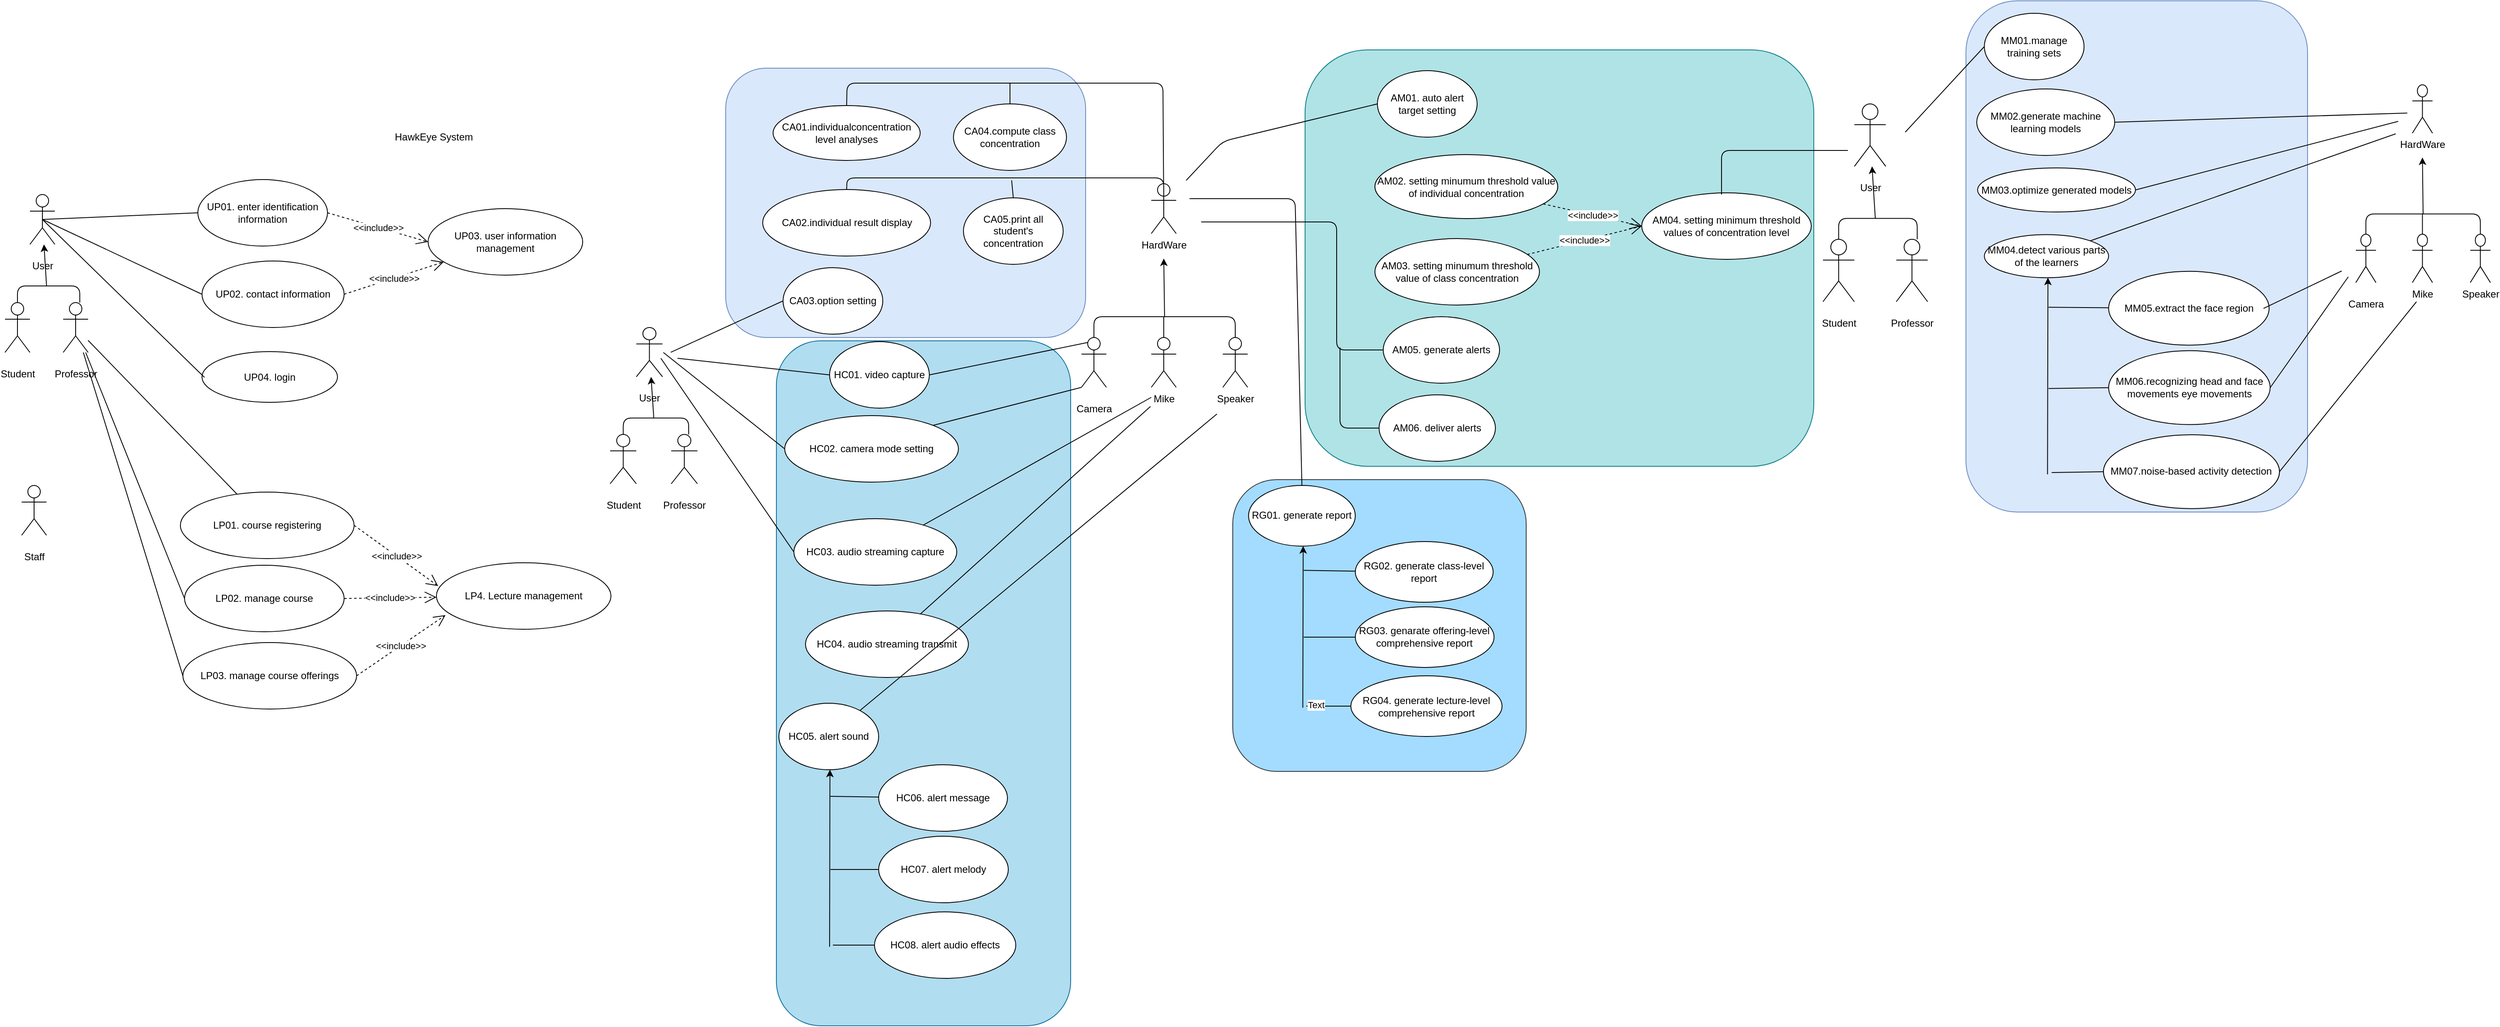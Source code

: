 <mxfile type="github" version="13.7.3">
  <diagram id="2uesMoYBQppb85EzikAu" name="Page-1">
    <mxGraphModel grid="0" dx="1422" dy="1161" gridSize="10" guides="1" tooltips="1" connect="1" arrows="1" fold="1" page="0" pageScale="1" pageWidth="827" pageHeight="1169" math="0" shadow="0" background="none">
      <root>
        <mxCell id="0" />
        <mxCell id="1" parent="0" />
        <mxCell value="" id="01HrcIv9IHzVNZrcpmlx-190" parent="1" style="rounded=1;whiteSpace=wrap;html=1;fillColor=#b0e3e6;strokeColor=#0e8088;" vertex="1">
          <mxGeometry as="geometry" height="501" width="612" x="1614" y="-4" />
        </mxCell>
        <mxCell value="" id="01HrcIv9IHzVNZrcpmlx-131" parent="1" style="rounded=1;whiteSpace=wrap;html=1;fillColor=#b1ddf0;strokeColor=#10739e;" vertex="1">
          <mxGeometry as="geometry" height="824" width="354" x="978" y="346" />
        </mxCell>
        <mxCell value="" id="01HrcIv9IHzVNZrcpmlx-130" parent="1" style="rounded=1;whiteSpace=wrap;html=1;fillColor=#dae8fc;strokeColor=#6c8ebf;" vertex="1">
          <mxGeometry as="geometry" height="324" width="433" x="917" y="18" />
        </mxCell>
        <mxCell value="&lt;p&gt;Staff&lt;/p&gt;" id="01HrcIv9IHzVNZrcpmlx-1" parent="1" style="shape=umlActor;verticalLabelPosition=bottom;verticalAlign=top;html=1;outlineConnect=0;" vertex="1">
          <mxGeometry as="geometry" height="60" width="30" x="70" y="520" />
        </mxCell>
        <mxCell value="" id="01HrcIv9IHzVNZrcpmlx-38" parent="1" style="group" vertex="1" connectable="0">
          <mxGeometry as="geometry" height="245" width="200" x="1345" y="157" />
        </mxCell>
        <mxCell value="Speaker" id="01HrcIv9IHzVNZrcpmlx-7" parent="01HrcIv9IHzVNZrcpmlx-38" style="shape=umlActor;verticalLabelPosition=bottom;verticalAlign=top;html=1;outlineConnect=0;" vertex="1">
          <mxGeometry as="geometry" height="60" width="30" x="170" y="185" />
        </mxCell>
        <mxCell value="Mike" id="01HrcIv9IHzVNZrcpmlx-8" parent="01HrcIv9IHzVNZrcpmlx-38" style="shape=umlActor;verticalLabelPosition=bottom;verticalAlign=top;html=1;outlineConnect=0;" vertex="1">
          <mxGeometry as="geometry" height="60" width="30" x="84" y="185" />
        </mxCell>
        <mxCell value="&lt;p&gt;Camera&lt;/p&gt;" id="01HrcIv9IHzVNZrcpmlx-9" parent="01HrcIv9IHzVNZrcpmlx-38" style="shape=umlActor;verticalLabelPosition=bottom;verticalAlign=top;html=1;outlineConnect=0;" vertex="1">
          <mxGeometry as="geometry" height="60" width="30" y="185" />
        </mxCell>
        <mxCell value="HardWare" id="01HrcIv9IHzVNZrcpmlx-13" parent="01HrcIv9IHzVNZrcpmlx-38" style="shape=umlActor;verticalLabelPosition=bottom;verticalAlign=top;html=1;outlineConnect=0;" vertex="1">
          <mxGeometry as="geometry" height="60" width="30" x="84" />
        </mxCell>
        <mxCell value="" id="01HrcIv9IHzVNZrcpmlx-31" parent="01HrcIv9IHzVNZrcpmlx-38" style="endArrow=none;html=1;exitX=0.5;exitY=0;exitDx=0;exitDy=0;exitPerimeter=0;" source="01HrcIv9IHzVNZrcpmlx-8" edge="1">
          <mxGeometry as="geometry" height="50" width="50" relative="1">
            <mxPoint as="sourcePoint" x="60" y="-40" />
            <mxPoint as="targetPoint" x="99" y="160" />
          </mxGeometry>
        </mxCell>
        <mxCell value="" id="01HrcIv9IHzVNZrcpmlx-33" parent="01HrcIv9IHzVNZrcpmlx-38" style="endArrow=none;html=1;exitX=0.5;exitY=0;exitDx=0;exitDy=0;exitPerimeter=0;entryX=0.5;entryY=0;entryDx=0;entryDy=0;entryPerimeter=0;" target="01HrcIv9IHzVNZrcpmlx-7" source="01HrcIv9IHzVNZrcpmlx-9" edge="1">
          <mxGeometry as="geometry" height="50" width="50" relative="1">
            <mxPoint as="sourcePoint" x="60" y="-40" />
            <mxPoint as="targetPoint" x="110" y="-90" />
            <Array as="points">
              <mxPoint x="15" y="160" />
              <mxPoint x="185" y="160" />
            </Array>
          </mxGeometry>
        </mxCell>
        <mxCell value="" id="01HrcIv9IHzVNZrcpmlx-37" parent="01HrcIv9IHzVNZrcpmlx-38" style="endArrow=classic;html=1;" edge="1">
          <mxGeometry as="geometry" height="50" width="50" relative="1">
            <mxPoint as="sourcePoint" x="100" y="160" />
            <mxPoint as="targetPoint" x="99" y="90" />
          </mxGeometry>
        </mxCell>
        <mxCell value="" id="01HrcIv9IHzVNZrcpmlx-50" parent="1" style="group" vertex="1" connectable="0">
          <mxGeometry as="geometry" height="190" width="100" x="50" y="170" />
        </mxCell>
        <mxCell value="&lt;p&gt;Student&lt;/p&gt;" id="01HrcIv9IHzVNZrcpmlx-3" parent="01HrcIv9IHzVNZrcpmlx-50" style="shape=umlActor;verticalLabelPosition=bottom;verticalAlign=top;html=1;outlineConnect=0;" vertex="1">
          <mxGeometry as="geometry" height="60" width="30" y="130" />
        </mxCell>
        <mxCell value="&lt;p&gt;Professor&lt;/p&gt;&lt;p&gt;&lt;br&gt;&lt;/p&gt;" id="01HrcIv9IHzVNZrcpmlx-4" parent="01HrcIv9IHzVNZrcpmlx-50" style="shape=umlActor;verticalLabelPosition=bottom;verticalAlign=top;html=1;outlineConnect=0;" vertex="1">
          <mxGeometry as="geometry" height="60" width="30" x="70" y="130" />
        </mxCell>
        <mxCell value="&lt;p&gt;User&lt;br&gt;&lt;/p&gt;" id="01HrcIv9IHzVNZrcpmlx-43" parent="01HrcIv9IHzVNZrcpmlx-50" style="shape=umlActor;verticalLabelPosition=bottom;verticalAlign=top;html=1;outlineConnect=0;" vertex="1">
          <mxGeometry as="geometry" height="60" width="30" x="30" />
        </mxCell>
        <mxCell value="" id="01HrcIv9IHzVNZrcpmlx-44" parent="01HrcIv9IHzVNZrcpmlx-50" style="endArrow=none;html=1;exitX=0.5;exitY=0;exitDx=0;exitDy=0;exitPerimeter=0;" source="01HrcIv9IHzVNZrcpmlx-3" edge="1">
          <mxGeometry as="geometry" height="50" width="50" relative="1">
            <mxPoint as="sourcePoint" x="340" y="190" />
            <mxPoint as="targetPoint" x="90" y="130" />
            <Array as="points">
              <mxPoint x="15" y="110" />
              <mxPoint x="90" y="110" />
            </Array>
          </mxGeometry>
        </mxCell>
        <mxCell value="" id="01HrcIv9IHzVNZrcpmlx-45" parent="01HrcIv9IHzVNZrcpmlx-50" style="endArrow=classic;html=1;" target="01HrcIv9IHzVNZrcpmlx-43" edge="1">
          <mxGeometry as="geometry" height="50" width="50" relative="1">
            <mxPoint as="sourcePoint" x="50" y="110" />
            <mxPoint as="targetPoint" x="60" y="70" />
          </mxGeometry>
        </mxCell>
        <mxCell value="HawkEye System" id="01HrcIv9IHzVNZrcpmlx-51" parent="1" style="text;html=1;strokeColor=none;fillColor=none;align=center;verticalAlign=middle;whiteSpace=wrap;rounded=0;" vertex="1">
          <mxGeometry as="geometry" height="20" width="146" x="493" y="91" />
        </mxCell>
        <mxCell value="UP01. enter identification information" id="01HrcIv9IHzVNZrcpmlx-52" parent="1" style="ellipse;whiteSpace=wrap;html=1;" vertex="1">
          <mxGeometry as="geometry" height="80" width="156" x="282" y="152" />
        </mxCell>
        <mxCell value="" id="01HrcIv9IHzVNZrcpmlx-53" parent="1" style="endArrow=none;html=1;entryX=0;entryY=0.5;entryDx=0;entryDy=0;exitX=0.5;exitY=0.5;exitDx=0;exitDy=0;exitPerimeter=0;" target="01HrcIv9IHzVNZrcpmlx-52" source="01HrcIv9IHzVNZrcpmlx-43" edge="1">
          <mxGeometry as="geometry" height="50" width="50" relative="1">
            <mxPoint as="sourcePoint" x="101" y="200" />
            <mxPoint as="targetPoint" x="481" y="363" />
          </mxGeometry>
        </mxCell>
        <mxCell value="UP02. contact information" id="01HrcIv9IHzVNZrcpmlx-54" parent="1" style="ellipse;whiteSpace=wrap;html=1;" vertex="1">
          <mxGeometry as="geometry" height="80" width="171" x="287" y="250" />
        </mxCell>
        <mxCell value="UP04. login" id="01HrcIv9IHzVNZrcpmlx-55" parent="1" style="ellipse;whiteSpace=wrap;html=1;" vertex="1">
          <mxGeometry as="geometry" height="61" width="163" x="287" y="359" />
        </mxCell>
        <mxCell value="UP03. user information management" id="01HrcIv9IHzVNZrcpmlx-56" parent="1" style="ellipse;whiteSpace=wrap;html=1;" vertex="1">
          <mxGeometry as="geometry" height="80" width="186" x="559" y="187" />
        </mxCell>
        <mxCell value="&amp;lt;&amp;lt;include&amp;gt;&amp;gt;" id="01HrcIv9IHzVNZrcpmlx-58" parent="1" style="endArrow=open;endSize=12;dashed=1;html=1;entryX=0;entryY=0.5;entryDx=0;entryDy=0;exitX=1;exitY=0.5;exitDx=0;exitDy=0;" target="01HrcIv9IHzVNZrcpmlx-56" source="01HrcIv9IHzVNZrcpmlx-52" edge="1">
          <mxGeometry as="geometry" width="160" relative="1">
            <mxPoint as="sourcePoint" x="443" y="215" />
            <mxPoint as="targetPoint" x="490" y="328" />
          </mxGeometry>
        </mxCell>
        <mxCell value="&amp;lt;&amp;lt;include&amp;gt;&amp;gt;" id="01HrcIv9IHzVNZrcpmlx-60" parent="1" style="endArrow=open;endSize=12;dashed=1;html=1;exitX=1;exitY=0.5;exitDx=0;exitDy=0;" target="01HrcIv9IHzVNZrcpmlx-56" source="01HrcIv9IHzVNZrcpmlx-54" edge="1">
          <mxGeometry as="geometry" width="160" relative="1">
            <mxPoint as="sourcePoint" x="463" y="235" />
            <mxPoint as="targetPoint" x="536" y="307" />
          </mxGeometry>
        </mxCell>
        <mxCell value="" id="01HrcIv9IHzVNZrcpmlx-61" parent="1" style="endArrow=none;html=1;entryX=0;entryY=0.5;entryDx=0;entryDy=0;exitX=0.5;exitY=0.5;exitDx=0;exitDy=0;exitPerimeter=0;" target="01HrcIv9IHzVNZrcpmlx-54" source="01HrcIv9IHzVNZrcpmlx-43" edge="1">
          <mxGeometry as="geometry" height="50" width="50" relative="1">
            <mxPoint as="sourcePoint" x="142" y="221" />
            <mxPoint as="targetPoint" x="292" y="202" />
          </mxGeometry>
        </mxCell>
        <mxCell value="" id="01HrcIv9IHzVNZrcpmlx-62" parent="1" style="endArrow=none;html=1;" edge="1">
          <mxGeometry as="geometry" height="50" width="50" relative="1">
            <mxPoint as="sourcePoint" x="95" y="200" />
            <mxPoint as="targetPoint" x="290" y="390" />
          </mxGeometry>
        </mxCell>
        <mxCell value="LP01. course registering" id="01HrcIv9IHzVNZrcpmlx-63" parent="1" style="ellipse;whiteSpace=wrap;html=1;" vertex="1">
          <mxGeometry as="geometry" height="80" width="209" x="261" y="528" />
        </mxCell>
        <mxCell value="" id="01HrcIv9IHzVNZrcpmlx-64" parent="1" style="endArrow=none;html=1;" target="01HrcIv9IHzVNZrcpmlx-63" source="01HrcIv9IHzVNZrcpmlx-4" edge="1">
          <mxGeometry as="geometry" height="50" width="50" relative="1">
            <mxPoint as="sourcePoint" x="431" y="413" />
            <mxPoint as="targetPoint" x="481" y="363" />
          </mxGeometry>
        </mxCell>
        <mxCell value="LP02. manage course" id="01HrcIv9IHzVNZrcpmlx-65" parent="1" style="ellipse;whiteSpace=wrap;html=1;" vertex="1">
          <mxGeometry as="geometry" height="80" width="192" x="266" y="616" />
        </mxCell>
        <mxCell value="LP03. manage course offerings" id="01HrcIv9IHzVNZrcpmlx-66" parent="1" style="ellipse;whiteSpace=wrap;html=1;" vertex="1">
          <mxGeometry as="geometry" height="80" width="209" x="264" y="709" />
        </mxCell>
        <mxCell value="LP4. Lecture management" id="01HrcIv9IHzVNZrcpmlx-67" parent="1" style="ellipse;whiteSpace=wrap;html=1;" vertex="1">
          <mxGeometry as="geometry" height="80" width="210" x="569" y="613" />
        </mxCell>
        <mxCell value="&amp;lt;&amp;lt;include&amp;gt;&amp;gt;" id="01HrcIv9IHzVNZrcpmlx-69" parent="1" style="endArrow=open;endSize=12;dashed=1;html=1;exitX=1;exitY=0.5;exitDx=0;exitDy=0;entryX=0.01;entryY=0.35;entryDx=0;entryDy=0;entryPerimeter=0;" target="01HrcIv9IHzVNZrcpmlx-67" source="01HrcIv9IHzVNZrcpmlx-63" edge="1">
          <mxGeometry as="geometry" width="160" relative="1">
            <mxPoint as="sourcePoint" x="448" y="202" />
            <mxPoint as="targetPoint" x="569" y="237" />
          </mxGeometry>
        </mxCell>
        <mxCell value="&amp;lt;&amp;lt;include&amp;gt;&amp;gt;" id="01HrcIv9IHzVNZrcpmlx-70" parent="1" style="endArrow=open;endSize=12;dashed=1;html=1;exitX=1;exitY=0.5;exitDx=0;exitDy=0;" target="01HrcIv9IHzVNZrcpmlx-67" source="01HrcIv9IHzVNZrcpmlx-65" edge="1">
          <mxGeometry as="geometry" width="160" relative="1">
            <mxPoint as="sourcePoint" x="480" y="578" />
            <mxPoint as="targetPoint" x="565.386" y="627.559" />
          </mxGeometry>
        </mxCell>
        <mxCell value="&amp;lt;&amp;lt;include&amp;gt;&amp;gt;" id="01HrcIv9IHzVNZrcpmlx-71" parent="1" style="endArrow=open;endSize=12;dashed=1;html=1;exitX=1;exitY=0.5;exitDx=0;exitDy=0;entryX=0.052;entryY=0.788;entryDx=0;entryDy=0;entryPerimeter=0;" target="01HrcIv9IHzVNZrcpmlx-67" source="01HrcIv9IHzVNZrcpmlx-66" edge="1">
          <mxGeometry as="geometry" width="160" relative="1">
            <mxPoint as="sourcePoint" x="468" y="666" />
            <mxPoint as="targetPoint" x="518.374" y="664.375" />
          </mxGeometry>
        </mxCell>
        <mxCell value="" id="01HrcIv9IHzVNZrcpmlx-72" parent="1" style="endArrow=none;html=1;entryX=0;entryY=0.5;entryDx=0;entryDy=0;" target="01HrcIv9IHzVNZrcpmlx-65" source="01HrcIv9IHzVNZrcpmlx-4" edge="1">
          <mxGeometry as="geometry" height="50" width="50" relative="1">
            <mxPoint as="sourcePoint" x="160" y="355.482" />
            <mxPoint as="targetPoint" x="339.245" y="540.484" />
          </mxGeometry>
        </mxCell>
        <mxCell value="" id="01HrcIv9IHzVNZrcpmlx-73" parent="1" style="endArrow=none;html=1;entryX=0;entryY=0.5;entryDx=0;entryDy=0;" target="01HrcIv9IHzVNZrcpmlx-66" source="01HrcIv9IHzVNZrcpmlx-4" edge="1">
          <mxGeometry as="geometry" height="50" width="50" relative="1">
            <mxPoint as="sourcePoint" x="157.055" y="370" />
            <mxPoint as="targetPoint" x="276" y="666" />
          </mxGeometry>
        </mxCell>
        <mxCell value="HC01. video capture" id="01HrcIv9IHzVNZrcpmlx-75" parent="1" style="ellipse;whiteSpace=wrap;html=1;" vertex="1">
          <mxGeometry as="geometry" height="80" width="120" x="1042" y="347" />
        </mxCell>
        <mxCell value="HC02. camera mode setting" id="01HrcIv9IHzVNZrcpmlx-76" parent="1" style="ellipse;whiteSpace=wrap;html=1;" vertex="1">
          <mxGeometry as="geometry" height="80" width="209" x="988" y="436" />
        </mxCell>
        <mxCell value="" id="01HrcIv9IHzVNZrcpmlx-77" parent="1" style="endArrow=none;html=1;exitX=1;exitY=0.5;exitDx=0;exitDy=0;entryX=0.25;entryY=0.1;entryDx=0;entryDy=0;entryPerimeter=0;" target="01HrcIv9IHzVNZrcpmlx-9" source="01HrcIv9IHzVNZrcpmlx-75" edge="1">
          <mxGeometry as="geometry" height="50" width="50" relative="1">
            <mxPoint as="sourcePoint" x="767" y="543" />
            <mxPoint as="targetPoint" x="1235" y="403" />
          </mxGeometry>
        </mxCell>
        <mxCell value="" id="01HrcIv9IHzVNZrcpmlx-78" parent="1" style="endArrow=none;html=1;exitX=0;exitY=0.5;exitDx=0;exitDy=0;" source="01HrcIv9IHzVNZrcpmlx-76" edge="1">
          <mxGeometry as="geometry" height="50" width="50" relative="1">
            <mxPoint as="sourcePoint" x="1347" y="632.85" />
            <mxPoint as="targetPoint" x="842" y="360" />
          </mxGeometry>
        </mxCell>
        <mxCell value="HC03. audio streaming capture" id="01HrcIv9IHzVNZrcpmlx-79" parent="1" style="ellipse;whiteSpace=wrap;html=1;" vertex="1">
          <mxGeometry as="geometry" height="80" width="196" x="999" y="560" />
        </mxCell>
        <mxCell value="HC04. audio streaming transmit" id="01HrcIv9IHzVNZrcpmlx-80" parent="1" style="ellipse;whiteSpace=wrap;html=1;" vertex="1">
          <mxGeometry as="geometry" height="80" width="196" x="1013" y="671" />
        </mxCell>
        <mxCell value="" id="01HrcIv9IHzVNZrcpmlx-81" parent="1" style="endArrow=none;html=1;" source="01HrcIv9IHzVNZrcpmlx-79" edge="1">
          <mxGeometry as="geometry" height="50" width="50" relative="1">
            <mxPoint as="sourcePoint" x="767" y="543" />
            <mxPoint as="targetPoint" x="1429" y="414" />
          </mxGeometry>
        </mxCell>
        <mxCell value="" id="01HrcIv9IHzVNZrcpmlx-82" parent="1" style="endArrow=none;html=1;" source="01HrcIv9IHzVNZrcpmlx-80" edge="1">
          <mxGeometry as="geometry" height="50" width="50" relative="1">
            <mxPoint as="sourcePoint" x="767" y="543" />
            <mxPoint as="targetPoint" x="1428" y="425" />
          </mxGeometry>
        </mxCell>
        <mxCell value="" id="01HrcIv9IHzVNZrcpmlx-92" parent="1" style="group" vertex="1" connectable="0">
          <mxGeometry as="geometry" height="331" width="285" x="981" y="782" />
        </mxCell>
        <mxCell value="HC06. alert message" id="01HrcIv9IHzVNZrcpmlx-83" parent="01HrcIv9IHzVNZrcpmlx-92" style="ellipse;whiteSpace=wrap;html=1;" vertex="1">
          <mxGeometry as="geometry" height="80" width="155" x="120" y="74" />
        </mxCell>
        <mxCell value="HC07. alert melody" id="01HrcIv9IHzVNZrcpmlx-84" parent="01HrcIv9IHzVNZrcpmlx-92" style="ellipse;whiteSpace=wrap;html=1;" vertex="1">
          <mxGeometry as="geometry" height="80" width="156" x="120" y="160" />
        </mxCell>
        <mxCell value="HC08. alert audio effects" id="01HrcIv9IHzVNZrcpmlx-85" parent="01HrcIv9IHzVNZrcpmlx-92" style="ellipse;whiteSpace=wrap;html=1;" vertex="1">
          <mxGeometry as="geometry" height="80" width="170" x="115" y="251" />
        </mxCell>
        <mxCell value="" id="01HrcIv9IHzVNZrcpmlx-91" parent="01HrcIv9IHzVNZrcpmlx-92" style="group" vertex="1" connectable="0">
          <mxGeometry as="geometry" height="293" width="120" />
        </mxCell>
        <mxCell value="HC05. alert sound" id="01HrcIv9IHzVNZrcpmlx-86" parent="01HrcIv9IHzVNZrcpmlx-91" style="ellipse;whiteSpace=wrap;html=1;" vertex="1">
          <mxGeometry as="geometry" height="80" width="120" />
        </mxCell>
        <mxCell value="" id="01HrcIv9IHzVNZrcpmlx-87" parent="01HrcIv9IHzVNZrcpmlx-91" style="endArrow=classic;html=1;" edge="1">
          <mxGeometry as="geometry" height="50" width="50" relative="1">
            <mxPoint as="sourcePoint" x="61" y="293" />
            <mxPoint as="targetPoint" x="61.423" y="79.989" />
          </mxGeometry>
        </mxCell>
        <mxCell value="" id="01HrcIv9IHzVNZrcpmlx-88" parent="01HrcIv9IHzVNZrcpmlx-91" style="endArrow=none;html=1;" target="01HrcIv9IHzVNZrcpmlx-83" edge="1">
          <mxGeometry as="geometry" height="50" width="50" relative="1">
            <mxPoint as="sourcePoint" x="62" y="112" />
            <mxPoint as="targetPoint" x="85" y="15" />
          </mxGeometry>
        </mxCell>
        <mxCell value="" id="01HrcIv9IHzVNZrcpmlx-89" parent="01HrcIv9IHzVNZrcpmlx-91" style="endArrow=none;html=1;entryX=0;entryY=0.5;entryDx=0;entryDy=0;" target="01HrcIv9IHzVNZrcpmlx-84" edge="1">
          <mxGeometry as="geometry" height="50" width="50" relative="1">
            <mxPoint as="sourcePoint" x="62" y="200" />
            <mxPoint as="targetPoint" x="130.019" y="122.983" />
          </mxGeometry>
        </mxCell>
        <mxCell value="" id="01HrcIv9IHzVNZrcpmlx-90" parent="01HrcIv9IHzVNZrcpmlx-91" style="endArrow=none;html=1;entryX=0;entryY=0.5;entryDx=0;entryDy=0;" target="01HrcIv9IHzVNZrcpmlx-85" edge="1">
          <mxGeometry as="geometry" height="50" width="50" relative="1">
            <mxPoint as="sourcePoint" x="65" y="291" />
            <mxPoint as="targetPoint" x="130" y="210" />
          </mxGeometry>
        </mxCell>
        <mxCell value="" id="01HrcIv9IHzVNZrcpmlx-93" parent="1" style="endArrow=none;html=1;" source="01HrcIv9IHzVNZrcpmlx-86" edge="1">
          <mxGeometry as="geometry" height="50" width="50" relative="1">
            <mxPoint as="sourcePoint" x="1151.396" y="682.973" />
            <mxPoint as="targetPoint" x="1508" y="434" />
          </mxGeometry>
        </mxCell>
        <mxCell value="" id="01HrcIv9IHzVNZrcpmlx-112" parent="1" style="group" vertex="1" connectable="0">
          <mxGeometry as="geometry" height="188" width="105" x="778" y="330" />
        </mxCell>
        <mxCell value="&lt;p&gt;Student&lt;/p&gt;" id="01HrcIv9IHzVNZrcpmlx-113" parent="01HrcIv9IHzVNZrcpmlx-112" style="shape=umlActor;verticalLabelPosition=bottom;verticalAlign=top;html=1;outlineConnect=0;" vertex="1">
          <mxGeometry as="geometry" height="59.368" width="31.5" y="128.632" />
        </mxCell>
        <mxCell value="&lt;p&gt;Professor&lt;/p&gt;&lt;p&gt;&lt;br&gt;&lt;/p&gt;" id="01HrcIv9IHzVNZrcpmlx-114" parent="01HrcIv9IHzVNZrcpmlx-112" style="shape=umlActor;verticalLabelPosition=bottom;verticalAlign=top;html=1;outlineConnect=0;" vertex="1">
          <mxGeometry as="geometry" height="59.368" width="31.5" x="73.5" y="128.632" />
        </mxCell>
        <mxCell value="&lt;p&gt;User&lt;br&gt;&lt;/p&gt;" id="01HrcIv9IHzVNZrcpmlx-115" parent="01HrcIv9IHzVNZrcpmlx-112" style="shape=umlActor;verticalLabelPosition=bottom;verticalAlign=top;html=1;outlineConnect=0;" vertex="1">
          <mxGeometry as="geometry" height="59.368" width="31.5" x="31.5" />
        </mxCell>
        <mxCell value="" id="01HrcIv9IHzVNZrcpmlx-116" parent="01HrcIv9IHzVNZrcpmlx-112" style="endArrow=none;html=1;exitX=0.5;exitY=0;exitDx=0;exitDy=0;exitPerimeter=0;" source="01HrcIv9IHzVNZrcpmlx-113" edge="1">
          <mxGeometry as="geometry" height="50" width="50" relative="1">
            <mxPoint as="sourcePoint" x="357.0" y="188" />
            <mxPoint as="targetPoint" x="94.5" y="128.632" />
            <Array as="points">
              <mxPoint x="15.75" y="108.842" />
              <mxPoint x="94.5" y="108.842" />
            </Array>
          </mxGeometry>
        </mxCell>
        <mxCell value="" id="01HrcIv9IHzVNZrcpmlx-117" parent="01HrcIv9IHzVNZrcpmlx-112" style="endArrow=classic;html=1;" target="01HrcIv9IHzVNZrcpmlx-115" edge="1">
          <mxGeometry as="geometry" height="50" width="50" relative="1">
            <mxPoint as="sourcePoint" x="52.5" y="108.842" />
            <mxPoint as="targetPoint" x="63" y="69.263" />
          </mxGeometry>
        </mxCell>
        <mxCell value="" id="01HrcIv9IHzVNZrcpmlx-118" parent="1" style="endArrow=none;html=1;exitX=0;exitY=0.5;exitDx=0;exitDy=0;" source="01HrcIv9IHzVNZrcpmlx-75" edge="1">
          <mxGeometry as="geometry" height="50" width="50" relative="1">
            <mxPoint as="sourcePoint" x="998" y="486" />
            <mxPoint as="targetPoint" x="859" y="367" />
          </mxGeometry>
        </mxCell>
        <mxCell value="" id="01HrcIv9IHzVNZrcpmlx-119" parent="1" style="endArrow=none;html=1;exitX=1;exitY=0;exitDx=0;exitDy=0;entryX=0;entryY=1;entryDx=0;entryDy=0;entryPerimeter=0;" target="01HrcIv9IHzVNZrcpmlx-9" source="01HrcIv9IHzVNZrcpmlx-76" edge="1">
          <mxGeometry as="geometry" height="50" width="50" relative="1">
            <mxPoint as="sourcePoint" x="998" y="486" />
            <mxPoint as="targetPoint" x="857" y="384" />
          </mxGeometry>
        </mxCell>
        <mxCell value="" id="01HrcIv9IHzVNZrcpmlx-120" parent="1" style="endArrow=none;html=1;exitX=0;exitY=0.5;exitDx=0;exitDy=0;" source="01HrcIv9IHzVNZrcpmlx-79" edge="1">
          <mxGeometry as="geometry" height="50" width="50" relative="1">
            <mxPoint as="sourcePoint" x="998" y="486" />
            <mxPoint as="targetPoint" x="839" y="367" />
          </mxGeometry>
        </mxCell>
        <mxCell value="CA01.individualconcentration level analyses" id="01HrcIv9IHzVNZrcpmlx-122" parent="1" style="ellipse;whiteSpace=wrap;html=1;" vertex="1">
          <mxGeometry as="geometry" height="66" width="177" x="974" y="63" />
        </mxCell>
        <mxCell value="CA02.individual result display" id="01HrcIv9IHzVNZrcpmlx-123" parent="1" style="ellipse;whiteSpace=wrap;html=1;" vertex="1">
          <mxGeometry as="geometry" height="80" width="202" x="961.5" y="164" />
        </mxCell>
        <mxCell value="CA03.option setting" id="01HrcIv9IHzVNZrcpmlx-126" parent="1" style="ellipse;whiteSpace=wrap;html=1;" vertex="1">
          <mxGeometry as="geometry" height="80" width="120" x="986" y="258" />
        </mxCell>
        <mxCell value="" id="01HrcIv9IHzVNZrcpmlx-127" parent="1" style="endArrow=none;html=1;exitX=0;exitY=0.5;exitDx=0;exitDy=0;entryX=1;entryY=0.333;entryDx=0;entryDy=0;entryPerimeter=0;" source="01HrcIv9IHzVNZrcpmlx-126" edge="1">
          <mxGeometry as="geometry" height="50" width="50" relative="1">
            <mxPoint as="sourcePoint" x="1052" y="397" />
            <mxPoint as="targetPoint" x="851" y="359.789" />
          </mxGeometry>
        </mxCell>
        <mxCell value="" id="01HrcIv9IHzVNZrcpmlx-128" parent="1" style="endArrow=none;html=1;exitX=0.5;exitY=0;exitDx=0;exitDy=0;" target="01HrcIv9IHzVNZrcpmlx-13" source="01HrcIv9IHzVNZrcpmlx-122" edge="1">
          <mxGeometry as="geometry" height="50" width="50" relative="1">
            <mxPoint as="sourcePoint" x="1173" y="446" />
            <mxPoint as="targetPoint" x="1223" y="396" />
            <Array as="points">
              <mxPoint x="1063" y="36" />
              <mxPoint x="1443" y="36" />
            </Array>
          </mxGeometry>
        </mxCell>
        <mxCell value="" id="01HrcIv9IHzVNZrcpmlx-129" parent="1" style="endArrow=none;html=1;exitX=0.5;exitY=0;exitDx=0;exitDy=0;entryX=0.5;entryY=0.5;entryDx=0;entryDy=0;entryPerimeter=0;" target="01HrcIv9IHzVNZrcpmlx-13" source="01HrcIv9IHzVNZrcpmlx-123" edge="1">
          <mxGeometry as="geometry" height="50" width="50" relative="1">
            <mxPoint as="sourcePoint" x="1231" y="134" />
            <mxPoint as="targetPoint" x="1416" y="192" />
            <Array as="points">
              <mxPoint x="1063" y="150" />
              <mxPoint x="1444" y="150" />
            </Array>
          </mxGeometry>
        </mxCell>
        <mxCell value="CA04.compute class concentration" id="01HrcIv9IHzVNZrcpmlx-132" parent="1" style="ellipse;whiteSpace=wrap;html=1;" vertex="1">
          <mxGeometry as="geometry" height="80" width="136" x="1191" y="61" />
        </mxCell>
        <mxCell value="CA05.print all student&#39;s concentration" id="01HrcIv9IHzVNZrcpmlx-133" parent="1" style="ellipse;whiteSpace=wrap;html=1;" vertex="1">
          <mxGeometry as="geometry" height="80" width="120" x="1203" y="174" />
        </mxCell>
        <mxCell value="" id="01HrcIv9IHzVNZrcpmlx-134" parent="1" style="endArrow=none;html=1;exitX=0.5;exitY=0;exitDx=0;exitDy=0;" source="01HrcIv9IHzVNZrcpmlx-133" edge="1">
          <mxGeometry as="geometry" height="50" width="50" relative="1">
            <mxPoint as="sourcePoint" x="1206.5" y="210" />
            <mxPoint as="targetPoint" x="1261" y="153" />
            <Array as="points" />
          </mxGeometry>
        </mxCell>
        <mxCell value="" id="01HrcIv9IHzVNZrcpmlx-136" parent="1" style="endArrow=none;html=1;" source="01HrcIv9IHzVNZrcpmlx-132" edge="1">
          <mxGeometry as="geometry" height="50" width="50" relative="1">
            <mxPoint as="sourcePoint" x="1192" y="390" />
            <mxPoint as="targetPoint" x="1259" y="36" />
          </mxGeometry>
        </mxCell>
        <mxCell value="" id="01HrcIv9IHzVNZrcpmlx-161" parent="1" style="group" vertex="1" connectable="0">
          <mxGeometry as="geometry" height="345" width="335" x="1545" y="519" />
        </mxCell>
        <mxCell value="" id="01HrcIv9IHzVNZrcpmlx-173" parent="01HrcIv9IHzVNZrcpmlx-161" style="rounded=1;whiteSpace=wrap;html=1;strokeColor=#36393d;fillColor=#A3DCFF;" vertex="1">
          <mxGeometry as="geometry" height="351" width="353" x="-18" y="-6" />
        </mxCell>
        <mxCell value="RG02. generate class-level report" id="01HrcIv9IHzVNZrcpmlx-162" parent="01HrcIv9IHzVNZrcpmlx-161" style="ellipse;whiteSpace=wrap;html=1;" vertex="1">
          <mxGeometry as="geometry" height="72.991" width="165.877" x="129.421" y="68.517" />
        </mxCell>
        <mxCell value="RG03. genarate offering-level comprehensive report" id="01HrcIv9IHzVNZrcpmlx-163" parent="01HrcIv9IHzVNZrcpmlx-161" style="ellipse;whiteSpace=wrap;html=1;" vertex="1">
          <mxGeometry as="geometry" height="72.991" width="166.947" x="129.421" y="146.982" />
        </mxCell>
        <mxCell value="RG04. generate lecture-level comprehensive report" id="01HrcIv9IHzVNZrcpmlx-164" parent="01HrcIv9IHzVNZrcpmlx-161" style="ellipse;whiteSpace=wrap;html=1;" vertex="1">
          <mxGeometry as="geometry" height="72.991" width="181.93" x="124.07" y="230.009" />
        </mxCell>
        <mxCell value="" id="01HrcIv9IHzVNZrcpmlx-165" parent="01HrcIv9IHzVNZrcpmlx-161" style="group" vertex="1" connectable="0">
          <mxGeometry as="geometry" height="331" width="328" x="1" y="1" />
        </mxCell>
        <mxCell value="RG01. generate report" id="01HrcIv9IHzVNZrcpmlx-166" parent="01HrcIv9IHzVNZrcpmlx-165" style="ellipse;whiteSpace=wrap;html=1;" vertex="1">
          <mxGeometry as="geometry" height="72.991" width="128.421" />
        </mxCell>
        <mxCell value="" id="01HrcIv9IHzVNZrcpmlx-167" parent="01HrcIv9IHzVNZrcpmlx-165" style="endArrow=classic;html=1;" edge="1">
          <mxGeometry as="geometry" height="50" width="50" relative="1">
            <mxPoint as="sourcePoint" x="65.281" y="267.329" />
            <mxPoint as="targetPoint" x="65.733" y="72.981" />
          </mxGeometry>
        </mxCell>
        <mxCell value="" id="01HrcIv9IHzVNZrcpmlx-168" parent="01HrcIv9IHzVNZrcpmlx-165" style="endArrow=none;html=1;" target="01HrcIv9IHzVNZrcpmlx-162" edge="1">
          <mxGeometry as="geometry" height="50" width="50" relative="1">
            <mxPoint as="sourcePoint" x="66.351" y="102.187" />
            <mxPoint as="targetPoint" x="90.965" y="13.686" />
          </mxGeometry>
        </mxCell>
        <mxCell value="" id="01HrcIv9IHzVNZrcpmlx-169" parent="01HrcIv9IHzVNZrcpmlx-165" style="endArrow=none;html=1;entryX=0;entryY=0.5;entryDx=0;entryDy=0;" target="01HrcIv9IHzVNZrcpmlx-163" edge="1">
          <mxGeometry as="geometry" height="50" width="50" relative="1">
            <mxPoint as="sourcePoint" x="66.351" y="182.477" />
            <mxPoint as="targetPoint" x="139.144" y="112.208" />
          </mxGeometry>
        </mxCell>
        <mxCell value="" id="01HrcIv9IHzVNZrcpmlx-170" parent="01HrcIv9IHzVNZrcpmlx-165" style="endArrow=none;html=1;entryX=0;entryY=0.5;entryDx=0;entryDy=0;" target="01HrcIv9IHzVNZrcpmlx-164" edge="1">
          <mxGeometry as="geometry" height="50" width="50" relative="1">
            <mxPoint as="sourcePoint" x="69.561" y="265.505" />
            <mxPoint as="targetPoint" x="139.123" y="191.601" />
          </mxGeometry>
        </mxCell>
        <mxCell value="Text" id="01HrcIv9IHzVNZrcpmlx-175" parent="01HrcIv9IHzVNZrcpmlx-170" style="edgeLabel;html=1;align=center;verticalAlign=middle;resizable=0;points=[];" vertex="1" connectable="0">
          <mxGeometry as="geometry" x="-0.575" y="2" relative="1">
            <mxPoint as="offset" />
          </mxGeometry>
        </mxCell>
        <mxCell value="" id="01HrcIv9IHzVNZrcpmlx-174" parent="1" style="endArrow=none;html=1;entryX=0.5;entryY=0;entryDx=0;entryDy=0;" target="01HrcIv9IHzVNZrcpmlx-166" edge="1">
          <mxGeometry as="geometry" height="50" width="50" relative="1">
            <mxPoint as="sourcePoint" x="1475" y="175" />
            <mxPoint as="targetPoint" x="1575" y="245" />
            <Array as="points">
              <mxPoint x="1602" y="175" />
            </Array>
          </mxGeometry>
        </mxCell>
        <mxCell value="AM01. auto alert target setting" id="01HrcIv9IHzVNZrcpmlx-176" parent="1" style="ellipse;whiteSpace=wrap;html=1;fillColor=#FFFFFF;" vertex="1">
          <mxGeometry as="geometry" height="80" width="120" x="1701" y="21" />
        </mxCell>
        <mxCell value="AM02. setting minumum threshold value of individual concentration" id="01HrcIv9IHzVNZrcpmlx-177" parent="1" style="ellipse;whiteSpace=wrap;html=1;fillColor=#FFFFFF;" vertex="1">
          <mxGeometry as="geometry" height="77" width="220" x="1698" y="122" />
        </mxCell>
        <mxCell value="AM03. setting minumum threshold value of class concentration" id="01HrcIv9IHzVNZrcpmlx-178" parent="1" style="ellipse;whiteSpace=wrap;html=1;fillColor=#FFFFFF;" vertex="1">
          <mxGeometry as="geometry" height="80" width="198" x="1698" y="223" />
        </mxCell>
        <mxCell value="AM04. setting minimum threshold values of concentration level " id="01HrcIv9IHzVNZrcpmlx-179" parent="1" style="ellipse;whiteSpace=wrap;html=1;fillColor=#FFFFFF;" vertex="1">
          <mxGeometry as="geometry" height="80" width="204" x="2019" y="168" />
        </mxCell>
        <mxCell value="&amp;lt;&amp;lt;include&amp;gt;&amp;gt;" id="01HrcIv9IHzVNZrcpmlx-180" parent="1" style="endArrow=open;endSize=12;dashed=1;html=1;entryX=0;entryY=0.5;entryDx=0;entryDy=0;" target="01HrcIv9IHzVNZrcpmlx-179" source="01HrcIv9IHzVNZrcpmlx-177" edge="1">
          <mxGeometry as="geometry" width="160" relative="1">
            <mxPoint as="sourcePoint" x="2423" y="157" />
            <mxPoint as="targetPoint" x="2544" y="192" />
          </mxGeometry>
        </mxCell>
        <mxCell value="&amp;lt;&amp;lt;include&amp;gt;&amp;gt;" id="01HrcIv9IHzVNZrcpmlx-181" parent="1" style="endArrow=open;endSize=12;dashed=1;html=1;entryX=0;entryY=0.5;entryDx=0;entryDy=0;" target="01HrcIv9IHzVNZrcpmlx-179" source="01HrcIv9IHzVNZrcpmlx-178" edge="1">
          <mxGeometry as="geometry" width="160" relative="1">
            <mxPoint as="sourcePoint" x="1904.842" y="194.131" />
            <mxPoint as="targetPoint" x="1965" y="211" />
          </mxGeometry>
        </mxCell>
        <mxCell value="AM05. generate alerts" id="01HrcIv9IHzVNZrcpmlx-182" parent="1" style="ellipse;whiteSpace=wrap;html=1;fillColor=#FFFFFF;" vertex="1">
          <mxGeometry as="geometry" height="80" width="140" x="1708" y="317" />
        </mxCell>
        <mxCell value="AM06. deliver alerts" id="01HrcIv9IHzVNZrcpmlx-183" parent="1" style="ellipse;whiteSpace=wrap;html=1;fillColor=#FFFFFF;" vertex="1">
          <mxGeometry as="geometry" height="80" width="140" x="1703" y="411" />
        </mxCell>
        <mxCell value="" id="01HrcIv9IHzVNZrcpmlx-184" parent="1" style="group" vertex="1" connectable="0">
          <mxGeometry as="geometry" height="238" width="126" x="2237" y="61" />
        </mxCell>
        <mxCell value="&lt;p&gt;Student&lt;/p&gt;" id="01HrcIv9IHzVNZrcpmlx-185" parent="01HrcIv9IHzVNZrcpmlx-184" style="shape=umlActor;verticalLabelPosition=bottom;verticalAlign=top;html=1;outlineConnect=0;" vertex="1">
          <mxGeometry as="geometry" height="75.158" width="37.8" y="162.842" />
        </mxCell>
        <mxCell value="&lt;p&gt;Professor&lt;/p&gt;&lt;p&gt;&lt;br&gt;&lt;/p&gt;" id="01HrcIv9IHzVNZrcpmlx-186" parent="01HrcIv9IHzVNZrcpmlx-184" style="shape=umlActor;verticalLabelPosition=bottom;verticalAlign=top;html=1;outlineConnect=0;" vertex="1">
          <mxGeometry as="geometry" height="75.158" width="37.8" x="88.2" y="162.842" />
        </mxCell>
        <mxCell value="&lt;p&gt;User&lt;br&gt;&lt;/p&gt;" id="01HrcIv9IHzVNZrcpmlx-187" parent="01HrcIv9IHzVNZrcpmlx-184" style="shape=umlActor;verticalLabelPosition=bottom;verticalAlign=top;html=1;outlineConnect=0;" vertex="1">
          <mxGeometry as="geometry" height="75.158" width="37.8" x="37.8" />
        </mxCell>
        <mxCell value="" id="01HrcIv9IHzVNZrcpmlx-188" parent="01HrcIv9IHzVNZrcpmlx-184" style="endArrow=none;html=1;exitX=0.5;exitY=0;exitDx=0;exitDy=0;exitPerimeter=0;" source="01HrcIv9IHzVNZrcpmlx-185" edge="1">
          <mxGeometry as="geometry" height="50" width="50" relative="1">
            <mxPoint as="sourcePoint" x="428.4" y="238.0" />
            <mxPoint as="targetPoint" x="113.4" y="162.842" />
            <Array as="points">
              <mxPoint x="18.9" y="137.789" />
              <mxPoint x="113.4" y="137.789" />
            </Array>
          </mxGeometry>
        </mxCell>
        <mxCell value="" id="01HrcIv9IHzVNZrcpmlx-189" parent="01HrcIv9IHzVNZrcpmlx-184" style="endArrow=classic;html=1;" target="01HrcIv9IHzVNZrcpmlx-187" edge="1">
          <mxGeometry as="geometry" height="50" width="50" relative="1">
            <mxPoint as="sourcePoint" x="63" y="137.789" />
            <mxPoint as="targetPoint" x="75.6" y="87.684" />
          </mxGeometry>
        </mxCell>
        <mxCell value="" id="01HrcIv9IHzVNZrcpmlx-191" parent="1" style="endArrow=none;html=1;entryX=0;entryY=0.5;entryDx=0;entryDy=0;" target="01HrcIv9IHzVNZrcpmlx-182" edge="1">
          <mxGeometry as="geometry" height="50" width="50" relative="1">
            <mxPoint as="sourcePoint" x="1489" y="203" />
            <mxPoint as="targetPoint" x="1711" y="280" />
            <Array as="points">
              <mxPoint x="1652" y="203" />
              <mxPoint x="1652" y="357" />
            </Array>
          </mxGeometry>
        </mxCell>
        <mxCell value="" id="01HrcIv9IHzVNZrcpmlx-192" parent="1" style="endArrow=none;html=1;entryX=0;entryY=0.5;entryDx=0;entryDy=0;" target="01HrcIv9IHzVNZrcpmlx-183" edge="1">
          <mxGeometry as="geometry" height="50" width="50" relative="1">
            <mxPoint as="sourcePoint" x="1656" y="354" />
            <mxPoint as="targetPoint" x="1711" y="280" />
            <Array as="points">
              <mxPoint x="1656" y="451" />
            </Array>
          </mxGeometry>
        </mxCell>
        <mxCell value="" id="01HrcIv9IHzVNZrcpmlx-193" parent="1" style="endArrow=none;html=1;entryX=0;entryY=0.5;entryDx=0;entryDy=0;" target="01HrcIv9IHzVNZrcpmlx-176" edge="1">
          <mxGeometry as="geometry" height="50" width="50" relative="1">
            <mxPoint as="sourcePoint" x="1471" y="153" />
            <mxPoint as="targetPoint" x="2279" y="105" />
            <Array as="points">
              <mxPoint x="1515" y="106" />
            </Array>
          </mxGeometry>
        </mxCell>
        <mxCell value="" id="01HrcIv9IHzVNZrcpmlx-194" parent="1" style="endArrow=none;html=1;" edge="1">
          <mxGeometry as="geometry" height="50" width="50" relative="1">
            <mxPoint as="sourcePoint" x="2115" y="170" />
            <mxPoint as="targetPoint" x="2267" y="117" />
            <Array as="points">
              <mxPoint x="2115" y="117" />
            </Array>
          </mxGeometry>
        </mxCell>
        <mxCell value="" id="01HrcIv9IHzVNZrcpmlx-196" parent="1" style="group" vertex="1" connectable="0">
          <mxGeometry as="geometry" height="520" width="390" x="2430" y="32" />
        </mxCell>
        <mxCell value="" id="01HrcIv9IHzVNZrcpmlx-197" parent="01HrcIv9IHzVNZrcpmlx-196" style="rounded=1;whiteSpace=wrap;html=1;strokeColor=#6c8ebf;fillColor=#dae8fc;" vertex="1">
          <mxGeometry as="geometry" height="615" width="410.96" x="-20.96" y="-95" />
        </mxCell>
        <mxCell value="MM05.extract the face region" id="01HrcIv9IHzVNZrcpmlx-198" parent="01HrcIv9IHzVNZrcpmlx-196" style="ellipse;whiteSpace=wrap;html=1;" vertex="1">
          <mxGeometry as="geometry" height="88.859" width="193.111" x="150.669" y="230.412" />
        </mxCell>
        <mxCell value="MM06.recognizing head and face movements eye movements" id="01HrcIv9IHzVNZrcpmlx-199" parent="01HrcIv9IHzVNZrcpmlx-196" style="ellipse;whiteSpace=wrap;html=1;" vertex="1">
          <mxGeometry as="geometry" height="88.859" width="194.357" x="150.669" y="325.934" />
        </mxCell>
        <mxCell value="MM07.noise-based activity detection" id="01HrcIv9IHzVNZrcpmlx-200" parent="01HrcIv9IHzVNZrcpmlx-196" style="ellipse;whiteSpace=wrap;html=1;" vertex="1">
          <mxGeometry as="geometry" height="88.859" width="211.799" x="144.44" y="427.011" />
        </mxCell>
        <mxCell value="" id="01HrcIv9IHzVNZrcpmlx-201" parent="01HrcIv9IHzVNZrcpmlx-196" style="group" vertex="1" connectable="0">
          <mxGeometry as="geometry" height="402.957" width="381.851" x="1.164" y="149.217" />
        </mxCell>
        <mxCell value="MM04.detect various parts of the learners" id="01HrcIv9IHzVNZrcpmlx-202" parent="01HrcIv9IHzVNZrcpmlx-201" style="ellipse;whiteSpace=wrap;html=1;" vertex="1">
          <mxGeometry as="geometry" height="51.86" width="149.51" y="37" />
        </mxCell>
        <mxCell value="" id="01HrcIv9IHzVNZrcpmlx-203" parent="01HrcIv9IHzVNZrcpmlx-201" style="endArrow=classic;html=1;" edge="1">
          <mxGeometry as="geometry" height="50" width="50" relative="1">
            <mxPoint as="sourcePoint" x="75.998" y="325.444" />
            <mxPoint as="targetPoint" x="76.525" y="88.846" />
          </mxGeometry>
        </mxCell>
        <mxCell value="" id="01HrcIv9IHzVNZrcpmlx-204" parent="01HrcIv9IHzVNZrcpmlx-201" style="endArrow=none;html=1;" target="01HrcIv9IHzVNZrcpmlx-198" edge="1">
          <mxGeometry as="geometry" height="50" width="50" relative="1">
            <mxPoint as="sourcePoint" x="77.244" y="124.402" />
            <mxPoint as="targetPoint" x="105.899" y="16.661" />
          </mxGeometry>
        </mxCell>
        <mxCell value="" id="01HrcIv9IHzVNZrcpmlx-205" parent="01HrcIv9IHzVNZrcpmlx-201" style="endArrow=none;html=1;entryX=0;entryY=0.5;entryDx=0;entryDy=0;" target="01HrcIv9IHzVNZrcpmlx-199" edge="1">
          <mxGeometry as="geometry" height="50" width="50" relative="1">
            <mxPoint as="sourcePoint" x="77.244" y="222.146" />
            <mxPoint as="targetPoint" x="161.988" y="136.602" />
          </mxGeometry>
        </mxCell>
        <mxCell value="" id="01HrcIv9IHzVNZrcpmlx-206" parent="01HrcIv9IHzVNZrcpmlx-201" style="endArrow=none;html=1;entryX=0;entryY=0.5;entryDx=0;entryDy=0;" target="01HrcIv9IHzVNZrcpmlx-200" edge="1">
          <mxGeometry as="geometry" height="50" width="50" relative="1">
            <mxPoint as="sourcePoint" x="80.982" y="323.223" />
            <mxPoint as="targetPoint" x="161.964" y="233.254" />
          </mxGeometry>
        </mxCell>
        <mxCell value="MM01.manage training sets" id="01HrcIv9IHzVNZrcpmlx-208" parent="01HrcIv9IHzVNZrcpmlx-196" style="ellipse;whiteSpace=wrap;html=1;fillColor=#FFFFFF;" vertex="1">
          <mxGeometry as="geometry" height="80" width="120" x="1.16" y="-80" />
        </mxCell>
        <mxCell value="MM02.generate machine learning models" id="01HrcIv9IHzVNZrcpmlx-209" parent="01HrcIv9IHzVNZrcpmlx-196" style="ellipse;whiteSpace=wrap;html=1;fillColor=#FFFFFF;" vertex="1">
          <mxGeometry as="geometry" height="80" width="166" x="-8" y="11" />
        </mxCell>
        <mxCell value="MM03.optimize generated models" id="01HrcIv9IHzVNZrcpmlx-210" parent="01HrcIv9IHzVNZrcpmlx-196" style="ellipse;whiteSpace=wrap;html=1;fillColor=#FFFFFF;" vertex="1">
          <mxGeometry as="geometry" height="53" width="190" x="-7" y="106" />
        </mxCell>
        <mxCell value="" id="01HrcIv9IHzVNZrcpmlx-220" parent="1" style="group" vertex="1" connectable="0">
          <mxGeometry as="geometry" height="238" width="162" x="2878" y="38" />
        </mxCell>
        <mxCell value="Speaker" id="01HrcIv9IHzVNZrcpmlx-221" parent="01HrcIv9IHzVNZrcpmlx-220" style="shape=umlActor;verticalLabelPosition=bottom;verticalAlign=top;html=1;outlineConnect=0;" vertex="1">
          <mxGeometry as="geometry" height="58.286" width="24.3" x="137.7" y="179.714" />
        </mxCell>
        <mxCell value="Mike" id="01HrcIv9IHzVNZrcpmlx-222" parent="01HrcIv9IHzVNZrcpmlx-220" style="shape=umlActor;verticalLabelPosition=bottom;verticalAlign=top;html=1;outlineConnect=0;" vertex="1">
          <mxGeometry as="geometry" height="58.286" width="24.3" x="68.04" y="179.714" />
        </mxCell>
        <mxCell value="&lt;p&gt;Camera&lt;/p&gt;" id="01HrcIv9IHzVNZrcpmlx-223" parent="01HrcIv9IHzVNZrcpmlx-220" style="shape=umlActor;verticalLabelPosition=bottom;verticalAlign=top;html=1;outlineConnect=0;" vertex="1">
          <mxGeometry as="geometry" height="58.286" width="24.3" y="179.714" />
        </mxCell>
        <mxCell value="HardWare" id="01HrcIv9IHzVNZrcpmlx-224" parent="01HrcIv9IHzVNZrcpmlx-220" style="shape=umlActor;verticalLabelPosition=bottom;verticalAlign=top;html=1;outlineConnect=0;" vertex="1">
          <mxGeometry as="geometry" height="58.286" width="24.3" x="68.04" />
        </mxCell>
        <mxCell value="" id="01HrcIv9IHzVNZrcpmlx-225" parent="01HrcIv9IHzVNZrcpmlx-220" style="endArrow=none;html=1;exitX=0.5;exitY=0;exitDx=0;exitDy=0;exitPerimeter=0;" source="01HrcIv9IHzVNZrcpmlx-222" edge="1">
          <mxGeometry as="geometry" height="50" width="50" relative="1">
            <mxPoint as="sourcePoint" x="48.6" y="-38.857" />
            <mxPoint as="targetPoint" x="80.19" y="155.429" />
          </mxGeometry>
        </mxCell>
        <mxCell value="" id="01HrcIv9IHzVNZrcpmlx-226" parent="01HrcIv9IHzVNZrcpmlx-220" style="endArrow=none;html=1;exitX=0.5;exitY=0;exitDx=0;exitDy=0;exitPerimeter=0;entryX=0.5;entryY=0;entryDx=0;entryDy=0;entryPerimeter=0;" target="01HrcIv9IHzVNZrcpmlx-221" source="01HrcIv9IHzVNZrcpmlx-223" edge="1">
          <mxGeometry as="geometry" height="50" width="50" relative="1">
            <mxPoint as="sourcePoint" x="48.6" y="-38.857" />
            <mxPoint as="targetPoint" x="89.1" y="-87.429" />
            <Array as="points">
              <mxPoint x="12.15" y="155.429" />
              <mxPoint x="149.85" y="155.429" />
            </Array>
          </mxGeometry>
        </mxCell>
        <mxCell value="" id="01HrcIv9IHzVNZrcpmlx-227" parent="01HrcIv9IHzVNZrcpmlx-220" style="endArrow=classic;html=1;" edge="1">
          <mxGeometry as="geometry" height="50" width="50" relative="1">
            <mxPoint as="sourcePoint" x="81" y="155.429" />
            <mxPoint as="targetPoint" x="80.19" y="87.429" />
          </mxGeometry>
        </mxCell>
        <mxCell value="" id="01HrcIv9IHzVNZrcpmlx-228" parent="1" style="endArrow=none;html=1;entryX=0;entryY=0.5;entryDx=0;entryDy=0;" target="01HrcIv9IHzVNZrcpmlx-208" edge="1">
          <mxGeometry as="geometry" height="50" width="50" relative="1">
            <mxPoint as="sourcePoint" x="2336" y="95" />
            <mxPoint as="targetPoint" x="2630" y="232" />
          </mxGeometry>
        </mxCell>
        <mxCell value="" id="01HrcIv9IHzVNZrcpmlx-229" parent="1" style="endArrow=none;html=1;exitX=1;exitY=0.5;exitDx=0;exitDy=0;" source="01HrcIv9IHzVNZrcpmlx-209" edge="1">
          <mxGeometry as="geometry" height="50" width="50" relative="1">
            <mxPoint as="sourcePoint" x="2346" y="105" />
            <mxPoint as="targetPoint" x="2940" y="72" />
          </mxGeometry>
        </mxCell>
        <mxCell value="" id="01HrcIv9IHzVNZrcpmlx-230" parent="1" style="endArrow=none;html=1;exitX=1;exitY=0.5;exitDx=0;exitDy=0;" source="01HrcIv9IHzVNZrcpmlx-210" edge="1">
          <mxGeometry as="geometry" height="50" width="50" relative="1">
            <mxPoint as="sourcePoint" x="2598" y="93" />
            <mxPoint as="targetPoint" x="2929" y="82" />
          </mxGeometry>
        </mxCell>
        <mxCell value="" id="01HrcIv9IHzVNZrcpmlx-231" parent="1" style="endArrow=none;html=1;" source="01HrcIv9IHzVNZrcpmlx-202" edge="1">
          <mxGeometry as="geometry" height="50" width="50" relative="1">
            <mxPoint as="sourcePoint" x="2623" y="174.5" />
            <mxPoint as="targetPoint" x="2926" y="97" />
          </mxGeometry>
        </mxCell>
        <mxCell value="" id="01HrcIv9IHzVNZrcpmlx-232" parent="1" style="endArrow=none;html=1;exitX=0.965;exitY=0.502;exitDx=0;exitDy=0;exitPerimeter=0;" source="01HrcIv9IHzVNZrcpmlx-198" edge="1">
          <mxGeometry as="geometry" height="50" width="50" relative="1">
            <mxPoint as="sourcePoint" x="2568.541" y="235.73" />
            <mxPoint as="targetPoint" x="2861" y="262" />
          </mxGeometry>
        </mxCell>
        <mxCell value="" id="01HrcIv9IHzVNZrcpmlx-233" parent="1" style="endArrow=none;html=1;exitX=1;exitY=0.5;exitDx=0;exitDy=0;" source="01HrcIv9IHzVNZrcpmlx-199" edge="1">
          <mxGeometry as="geometry" height="50" width="50" relative="1">
            <mxPoint as="sourcePoint" x="2777.021" y="317.019" />
            <mxPoint as="targetPoint" x="2869" y="269" />
          </mxGeometry>
        </mxCell>
        <mxCell value="" id="01HrcIv9IHzVNZrcpmlx-234" parent="1" style="endArrow=none;html=1;exitX=1;exitY=0.5;exitDx=0;exitDy=0;" source="01HrcIv9IHzVNZrcpmlx-200" edge="1">
          <mxGeometry as="geometry" height="50" width="50" relative="1">
            <mxPoint as="sourcePoint" x="2785.026" y="412.364" />
            <mxPoint as="targetPoint" x="2951" y="299" />
          </mxGeometry>
        </mxCell>
      </root>
    </mxGraphModel>
  </diagram>
</mxfile>
